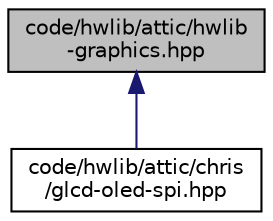 digraph "code/hwlib/attic/hwlib-graphics.hpp"
{
  edge [fontname="Helvetica",fontsize="10",labelfontname="Helvetica",labelfontsize="10"];
  node [fontname="Helvetica",fontsize="10",shape=record];
  Node1 [label="code/hwlib/attic/hwlib\l-graphics.hpp",height=0.2,width=0.4,color="black", fillcolor="grey75", style="filled", fontcolor="black"];
  Node1 -> Node2 [dir="back",color="midnightblue",fontsize="10",style="solid",fontname="Helvetica"];
  Node2 [label="code/hwlib/attic/chris\l/glcd-oled-spi.hpp",height=0.2,width=0.4,color="black", fillcolor="white", style="filled",URL="$glcd-oled-spi_8hpp.html"];
}

